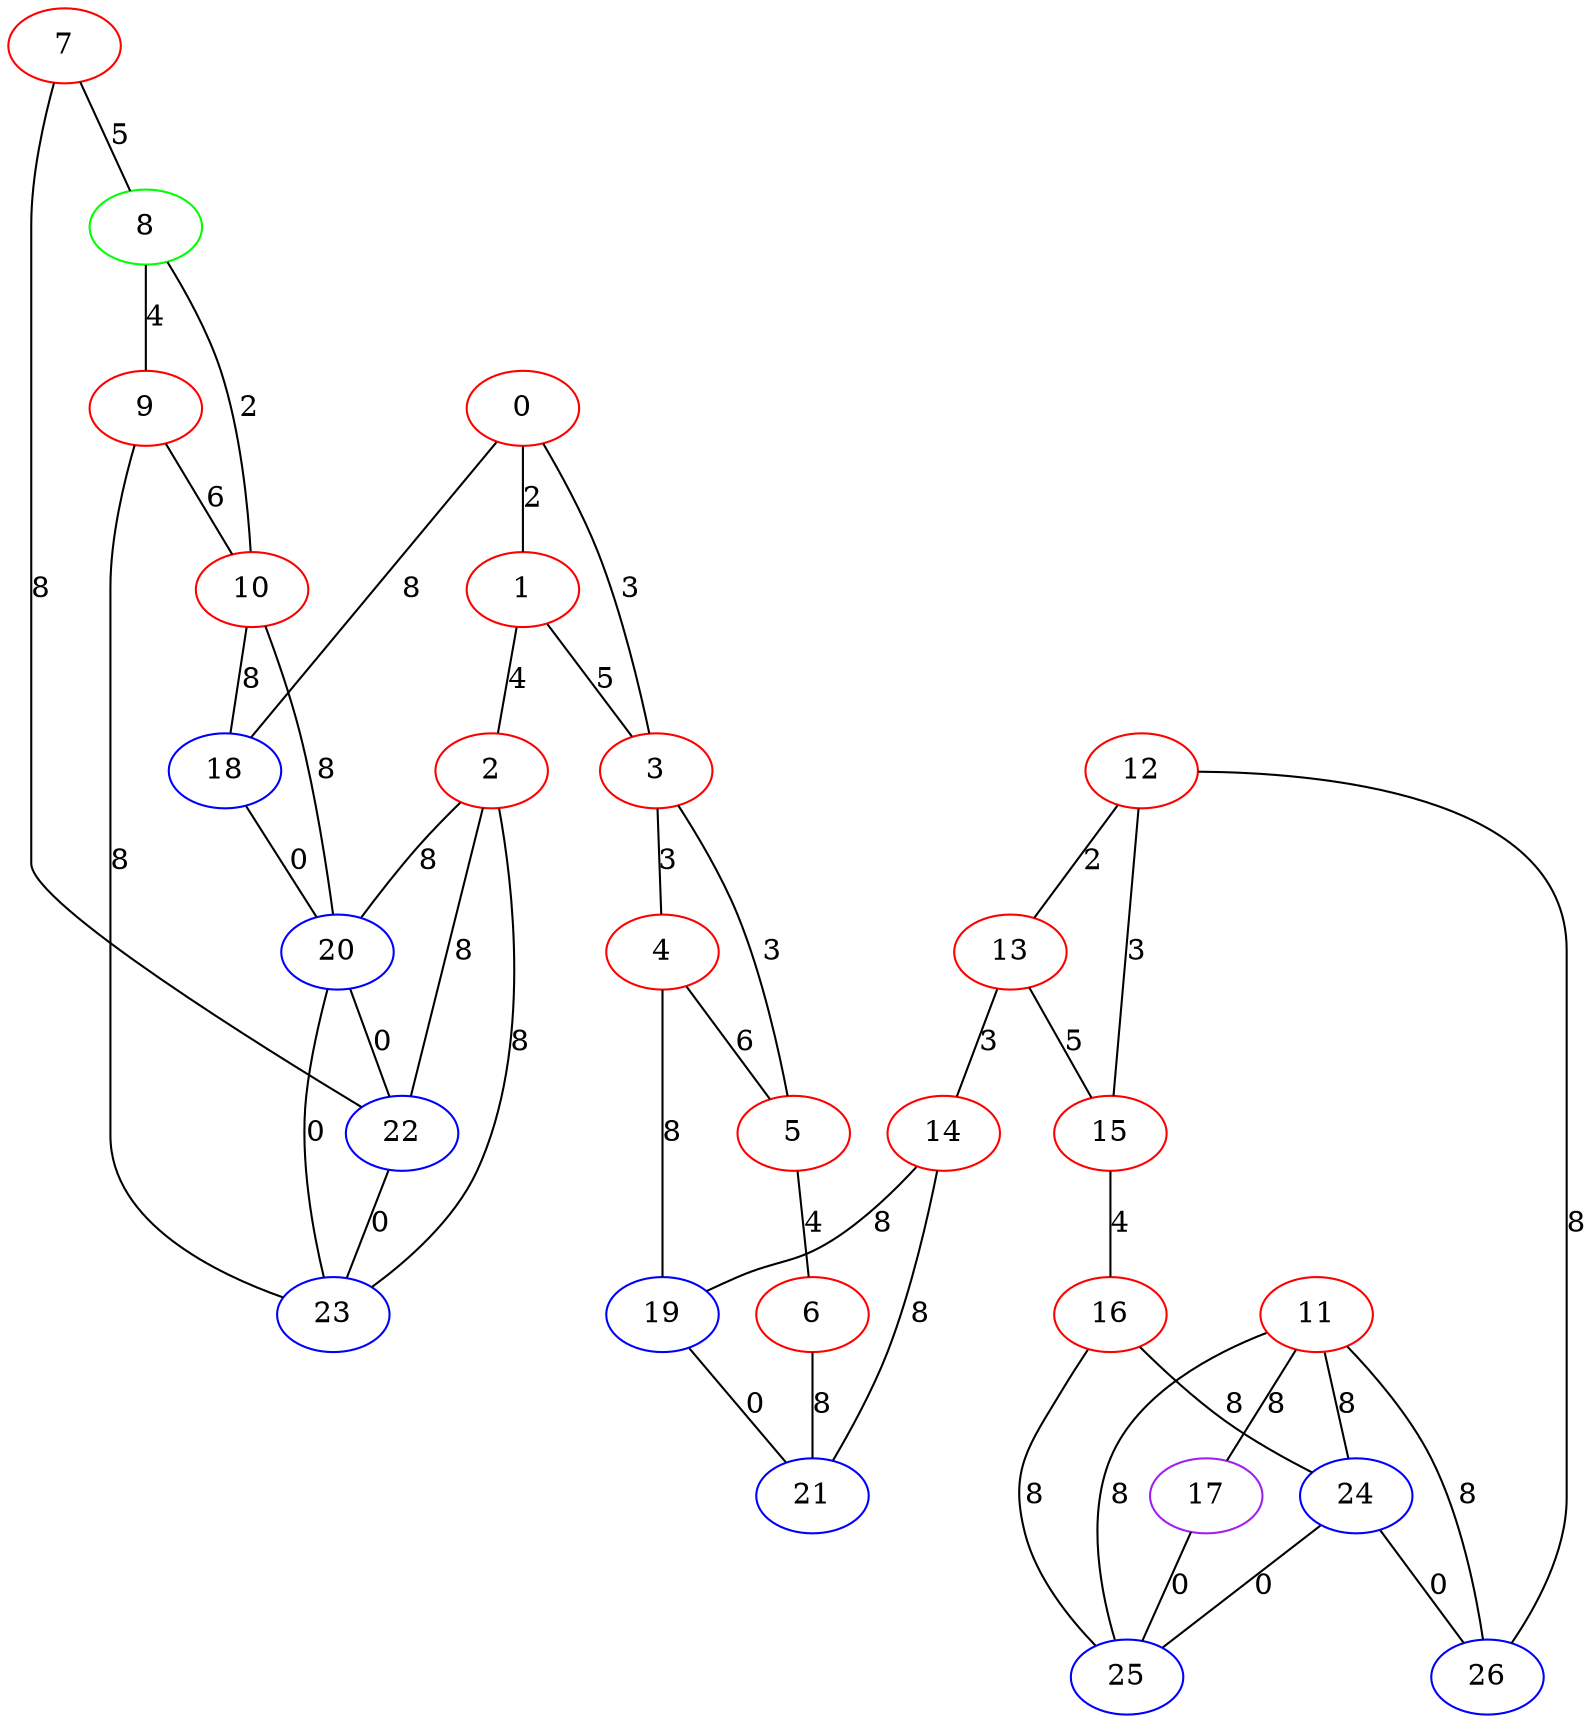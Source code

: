 graph "" {
0 [color=red, weight=1];
1 [color=red, weight=1];
2 [color=red, weight=1];
3 [color=red, weight=1];
4 [color=red, weight=1];
5 [color=red, weight=1];
6 [color=red, weight=1];
7 [color=red, weight=1];
8 [color=green, weight=2];
9 [color=red, weight=1];
10 [color=red, weight=1];
11 [color=red, weight=1];
12 [color=red, weight=1];
13 [color=red, weight=1];
14 [color=red, weight=1];
15 [color=red, weight=1];
16 [color=red, weight=1];
17 [color=purple, weight=4];
18 [color=blue, weight=3];
19 [color=blue, weight=3];
20 [color=blue, weight=3];
21 [color=blue, weight=3];
22 [color=blue, weight=3];
23 [color=blue, weight=3];
24 [color=blue, weight=3];
25 [color=blue, weight=3];
26 [color=blue, weight=3];
0 -- 1  [key=0, label=2];
0 -- 18  [key=0, label=8];
0 -- 3  [key=0, label=3];
1 -- 2  [key=0, label=4];
1 -- 3  [key=0, label=5];
2 -- 20  [key=0, label=8];
2 -- 22  [key=0, label=8];
2 -- 23  [key=0, label=8];
3 -- 4  [key=0, label=3];
3 -- 5  [key=0, label=3];
4 -- 19  [key=0, label=8];
4 -- 5  [key=0, label=6];
5 -- 6  [key=0, label=4];
6 -- 21  [key=0, label=8];
7 -- 8  [key=0, label=5];
7 -- 22  [key=0, label=8];
8 -- 9  [key=0, label=4];
8 -- 10  [key=0, label=2];
9 -- 10  [key=0, label=6];
9 -- 23  [key=0, label=8];
10 -- 18  [key=0, label=8];
10 -- 20  [key=0, label=8];
11 -- 24  [key=0, label=8];
11 -- 17  [key=0, label=8];
11 -- 26  [key=0, label=8];
11 -- 25  [key=0, label=8];
12 -- 26  [key=0, label=8];
12 -- 13  [key=0, label=2];
12 -- 15  [key=0, label=3];
13 -- 14  [key=0, label=3];
13 -- 15  [key=0, label=5];
14 -- 19  [key=0, label=8];
14 -- 21  [key=0, label=8];
15 -- 16  [key=0, label=4];
16 -- 24  [key=0, label=8];
16 -- 25  [key=0, label=8];
17 -- 25  [key=0, label=0];
18 -- 20  [key=0, label=0];
19 -- 21  [key=0, label=0];
20 -- 22  [key=0, label=0];
20 -- 23  [key=0, label=0];
22 -- 23  [key=0, label=0];
24 -- 25  [key=0, label=0];
24 -- 26  [key=0, label=0];
}
